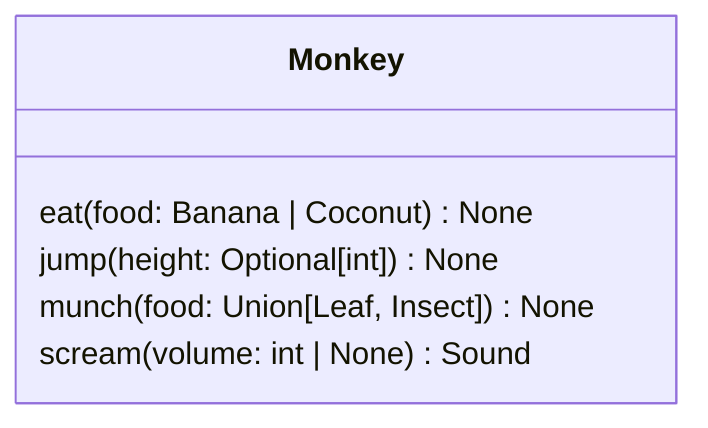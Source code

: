 classDiagram
  class Monkey {
    eat(food: Banana | Coconut) None
    jump(height: Optional[int]) None
    munch(food: Union[Leaf, Insect]) None
    scream(volume: int | None) Sound
  }